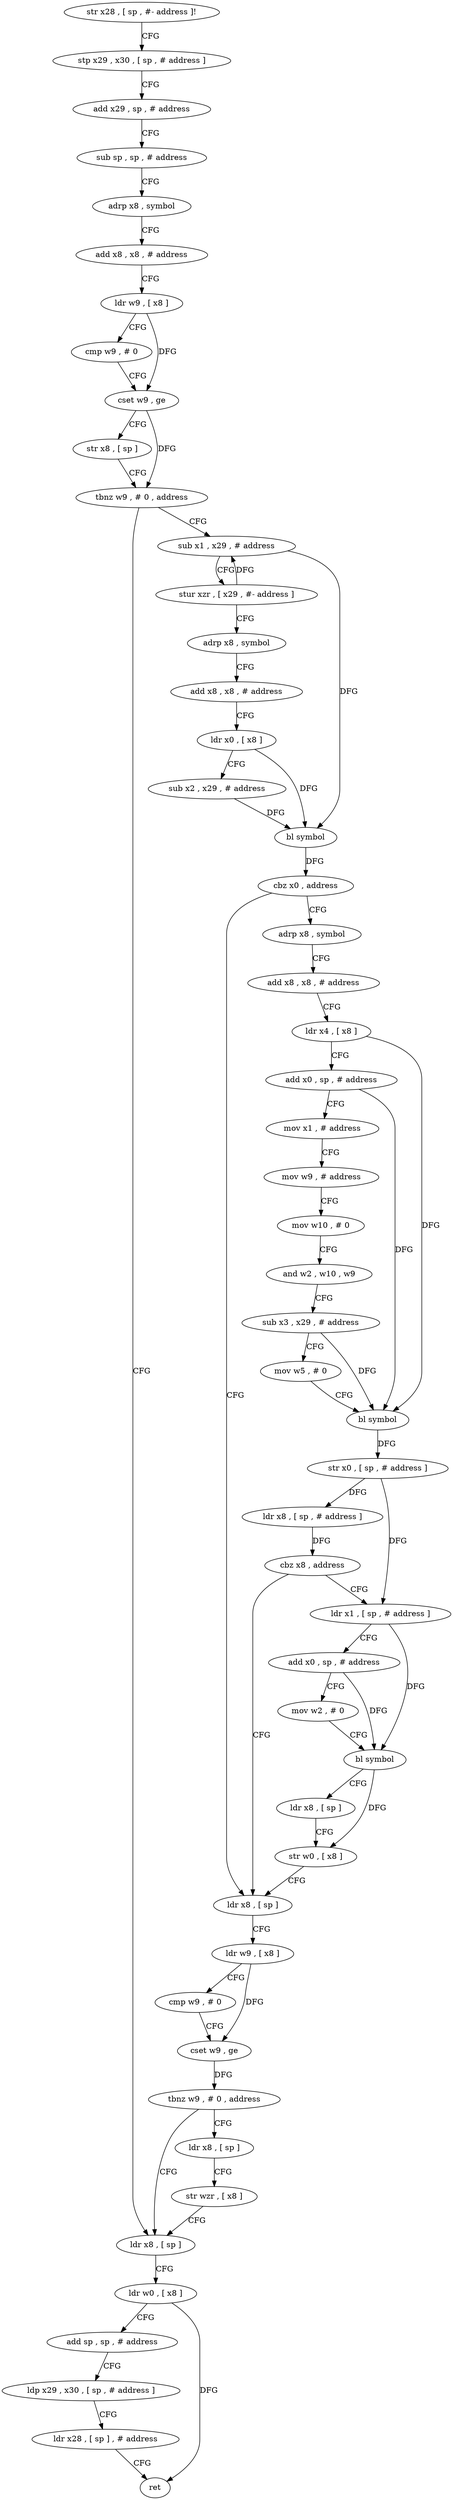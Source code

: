 digraph "func" {
"4252992" [label = "str x28 , [ sp , #- address ]!" ]
"4252996" [label = "stp x29 , x30 , [ sp , # address ]" ]
"4253000" [label = "add x29 , sp , # address" ]
"4253004" [label = "sub sp , sp , # address" ]
"4253008" [label = "adrp x8 , symbol" ]
"4253012" [label = "add x8 , x8 , # address" ]
"4253016" [label = "ldr w9 , [ x8 ]" ]
"4253020" [label = "cmp w9 , # 0" ]
"4253024" [label = "cset w9 , ge" ]
"4253028" [label = "str x8 , [ sp ]" ]
"4253032" [label = "tbnz w9 , # 0 , address" ]
"4253176" [label = "ldr x8 , [ sp ]" ]
"4253036" [label = "sub x1 , x29 , # address" ]
"4253180" [label = "ldr w0 , [ x8 ]" ]
"4253184" [label = "add sp , sp , # address" ]
"4253188" [label = "ldp x29 , x30 , [ sp , # address ]" ]
"4253192" [label = "ldr x28 , [ sp ] , # address" ]
"4253196" [label = "ret" ]
"4253040" [label = "stur xzr , [ x29 , #- address ]" ]
"4253044" [label = "adrp x8 , symbol" ]
"4253048" [label = "add x8 , x8 , # address" ]
"4253052" [label = "ldr x0 , [ x8 ]" ]
"4253056" [label = "sub x2 , x29 , # address" ]
"4253060" [label = "bl symbol" ]
"4253064" [label = "cbz x0 , address" ]
"4253148" [label = "ldr x8 , [ sp ]" ]
"4253068" [label = "adrp x8 , symbol" ]
"4253152" [label = "ldr w9 , [ x8 ]" ]
"4253156" [label = "cmp w9 , # 0" ]
"4253160" [label = "cset w9 , ge" ]
"4253164" [label = "tbnz w9 , # 0 , address" ]
"4253168" [label = "ldr x8 , [ sp ]" ]
"4253072" [label = "add x8 , x8 , # address" ]
"4253076" [label = "ldr x4 , [ x8 ]" ]
"4253080" [label = "add x0 , sp , # address" ]
"4253084" [label = "mov x1 , # address" ]
"4253088" [label = "mov w9 , # address" ]
"4253092" [label = "mov w10 , # 0" ]
"4253096" [label = "and w2 , w10 , w9" ]
"4253100" [label = "sub x3 , x29 , # address" ]
"4253104" [label = "mov w5 , # 0" ]
"4253108" [label = "bl symbol" ]
"4253112" [label = "str x0 , [ sp , # address ]" ]
"4253116" [label = "ldr x8 , [ sp , # address ]" ]
"4253120" [label = "cbz x8 , address" ]
"4253124" [label = "ldr x1 , [ sp , # address ]" ]
"4253172" [label = "str wzr , [ x8 ]" ]
"4253128" [label = "add x0 , sp , # address" ]
"4253132" [label = "mov w2 , # 0" ]
"4253136" [label = "bl symbol" ]
"4253140" [label = "ldr x8 , [ sp ]" ]
"4253144" [label = "str w0 , [ x8 ]" ]
"4252992" -> "4252996" [ label = "CFG" ]
"4252996" -> "4253000" [ label = "CFG" ]
"4253000" -> "4253004" [ label = "CFG" ]
"4253004" -> "4253008" [ label = "CFG" ]
"4253008" -> "4253012" [ label = "CFG" ]
"4253012" -> "4253016" [ label = "CFG" ]
"4253016" -> "4253020" [ label = "CFG" ]
"4253016" -> "4253024" [ label = "DFG" ]
"4253020" -> "4253024" [ label = "CFG" ]
"4253024" -> "4253028" [ label = "CFG" ]
"4253024" -> "4253032" [ label = "DFG" ]
"4253028" -> "4253032" [ label = "CFG" ]
"4253032" -> "4253176" [ label = "CFG" ]
"4253032" -> "4253036" [ label = "CFG" ]
"4253176" -> "4253180" [ label = "CFG" ]
"4253036" -> "4253040" [ label = "CFG" ]
"4253036" -> "4253060" [ label = "DFG" ]
"4253180" -> "4253184" [ label = "CFG" ]
"4253180" -> "4253196" [ label = "DFG" ]
"4253184" -> "4253188" [ label = "CFG" ]
"4253188" -> "4253192" [ label = "CFG" ]
"4253192" -> "4253196" [ label = "CFG" ]
"4253040" -> "4253044" [ label = "CFG" ]
"4253040" -> "4253036" [ label = "DFG" ]
"4253044" -> "4253048" [ label = "CFG" ]
"4253048" -> "4253052" [ label = "CFG" ]
"4253052" -> "4253056" [ label = "CFG" ]
"4253052" -> "4253060" [ label = "DFG" ]
"4253056" -> "4253060" [ label = "DFG" ]
"4253060" -> "4253064" [ label = "DFG" ]
"4253064" -> "4253148" [ label = "CFG" ]
"4253064" -> "4253068" [ label = "CFG" ]
"4253148" -> "4253152" [ label = "CFG" ]
"4253068" -> "4253072" [ label = "CFG" ]
"4253152" -> "4253156" [ label = "CFG" ]
"4253152" -> "4253160" [ label = "DFG" ]
"4253156" -> "4253160" [ label = "CFG" ]
"4253160" -> "4253164" [ label = "DFG" ]
"4253164" -> "4253176" [ label = "CFG" ]
"4253164" -> "4253168" [ label = "CFG" ]
"4253168" -> "4253172" [ label = "CFG" ]
"4253072" -> "4253076" [ label = "CFG" ]
"4253076" -> "4253080" [ label = "CFG" ]
"4253076" -> "4253108" [ label = "DFG" ]
"4253080" -> "4253084" [ label = "CFG" ]
"4253080" -> "4253108" [ label = "DFG" ]
"4253084" -> "4253088" [ label = "CFG" ]
"4253088" -> "4253092" [ label = "CFG" ]
"4253092" -> "4253096" [ label = "CFG" ]
"4253096" -> "4253100" [ label = "CFG" ]
"4253100" -> "4253104" [ label = "CFG" ]
"4253100" -> "4253108" [ label = "DFG" ]
"4253104" -> "4253108" [ label = "CFG" ]
"4253108" -> "4253112" [ label = "DFG" ]
"4253112" -> "4253116" [ label = "DFG" ]
"4253112" -> "4253124" [ label = "DFG" ]
"4253116" -> "4253120" [ label = "DFG" ]
"4253120" -> "4253148" [ label = "CFG" ]
"4253120" -> "4253124" [ label = "CFG" ]
"4253124" -> "4253128" [ label = "CFG" ]
"4253124" -> "4253136" [ label = "DFG" ]
"4253172" -> "4253176" [ label = "CFG" ]
"4253128" -> "4253132" [ label = "CFG" ]
"4253128" -> "4253136" [ label = "DFG" ]
"4253132" -> "4253136" [ label = "CFG" ]
"4253136" -> "4253140" [ label = "CFG" ]
"4253136" -> "4253144" [ label = "DFG" ]
"4253140" -> "4253144" [ label = "CFG" ]
"4253144" -> "4253148" [ label = "CFG" ]
}
